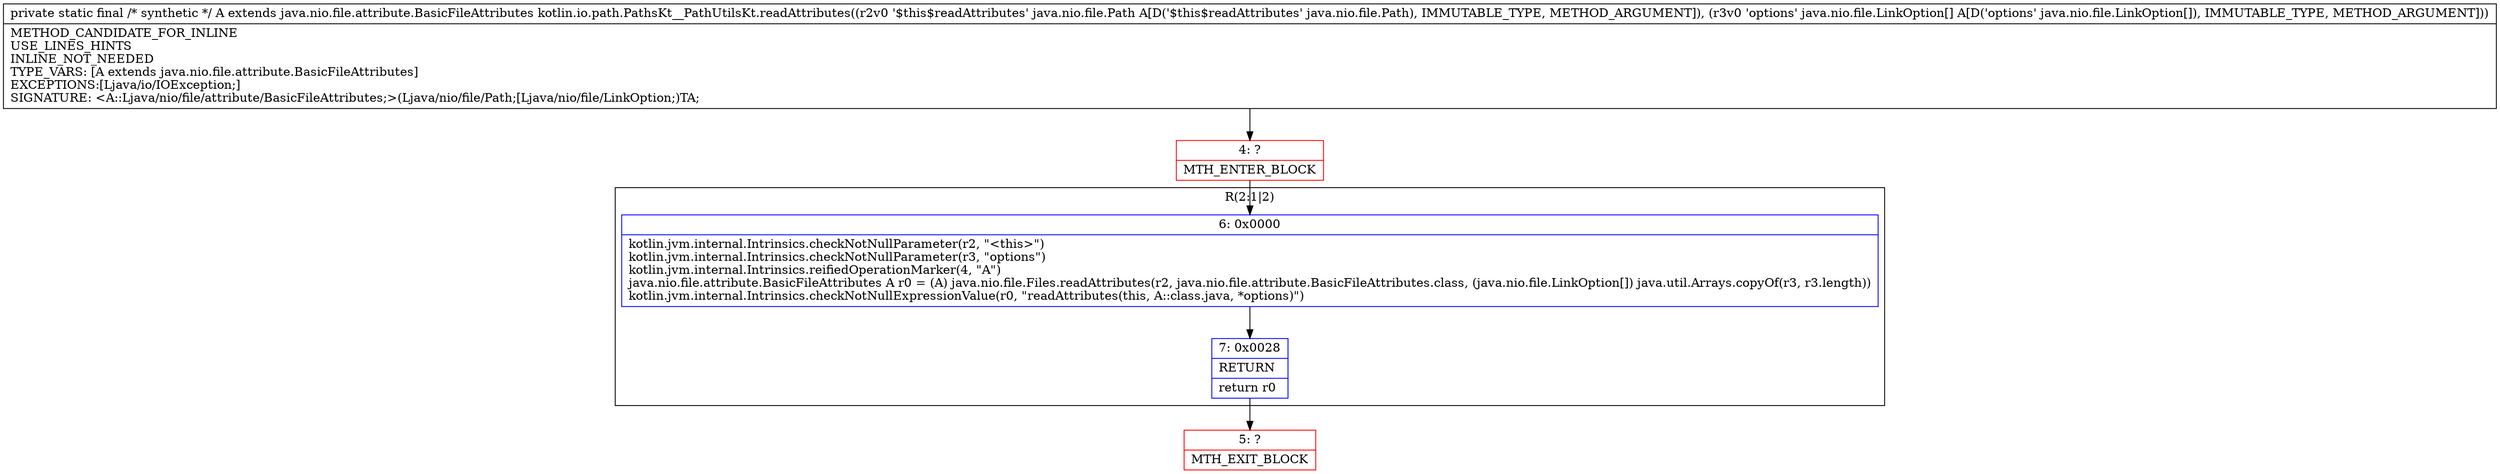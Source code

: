 digraph "CFG forkotlin.io.path.PathsKt__PathUtilsKt.readAttributes(Ljava\/nio\/file\/Path;[Ljava\/nio\/file\/LinkOption;)Ljava\/nio\/file\/attribute\/BasicFileAttributes;" {
subgraph cluster_Region_1218779531 {
label = "R(2:1|2)";
node [shape=record,color=blue];
Node_6 [shape=record,label="{6\:\ 0x0000|kotlin.jvm.internal.Intrinsics.checkNotNullParameter(r2, \"\<this\>\")\lkotlin.jvm.internal.Intrinsics.checkNotNullParameter(r3, \"options\")\lkotlin.jvm.internal.Intrinsics.reifiedOperationMarker(4, \"A\")\ljava.nio.file.attribute.BasicFileAttributes A r0 = (A) java.nio.file.Files.readAttributes(r2, java.nio.file.attribute.BasicFileAttributes.class, (java.nio.file.LinkOption[]) java.util.Arrays.copyOf(r3, r3.length))\lkotlin.jvm.internal.Intrinsics.checkNotNullExpressionValue(r0, \"readAttributes(this, A::class.java, *options)\")\l}"];
Node_7 [shape=record,label="{7\:\ 0x0028|RETURN\l|return r0\l}"];
}
Node_4 [shape=record,color=red,label="{4\:\ ?|MTH_ENTER_BLOCK\l}"];
Node_5 [shape=record,color=red,label="{5\:\ ?|MTH_EXIT_BLOCK\l}"];
MethodNode[shape=record,label="{private static final \/* synthetic *\/ A extends java.nio.file.attribute.BasicFileAttributes kotlin.io.path.PathsKt__PathUtilsKt.readAttributes((r2v0 '$this$readAttributes' java.nio.file.Path A[D('$this$readAttributes' java.nio.file.Path), IMMUTABLE_TYPE, METHOD_ARGUMENT]), (r3v0 'options' java.nio.file.LinkOption[] A[D('options' java.nio.file.LinkOption[]), IMMUTABLE_TYPE, METHOD_ARGUMENT]))  | METHOD_CANDIDATE_FOR_INLINE\lUSE_LINES_HINTS\lINLINE_NOT_NEEDED\lTYPE_VARS: [A extends java.nio.file.attribute.BasicFileAttributes]\lEXCEPTIONS:[Ljava\/io\/IOException;]\lSIGNATURE: \<A::Ljava\/nio\/file\/attribute\/BasicFileAttributes;\>(Ljava\/nio\/file\/Path;[Ljava\/nio\/file\/LinkOption;)TA;\l}"];
MethodNode -> Node_4;Node_6 -> Node_7;
Node_7 -> Node_5;
Node_4 -> Node_6;
}

